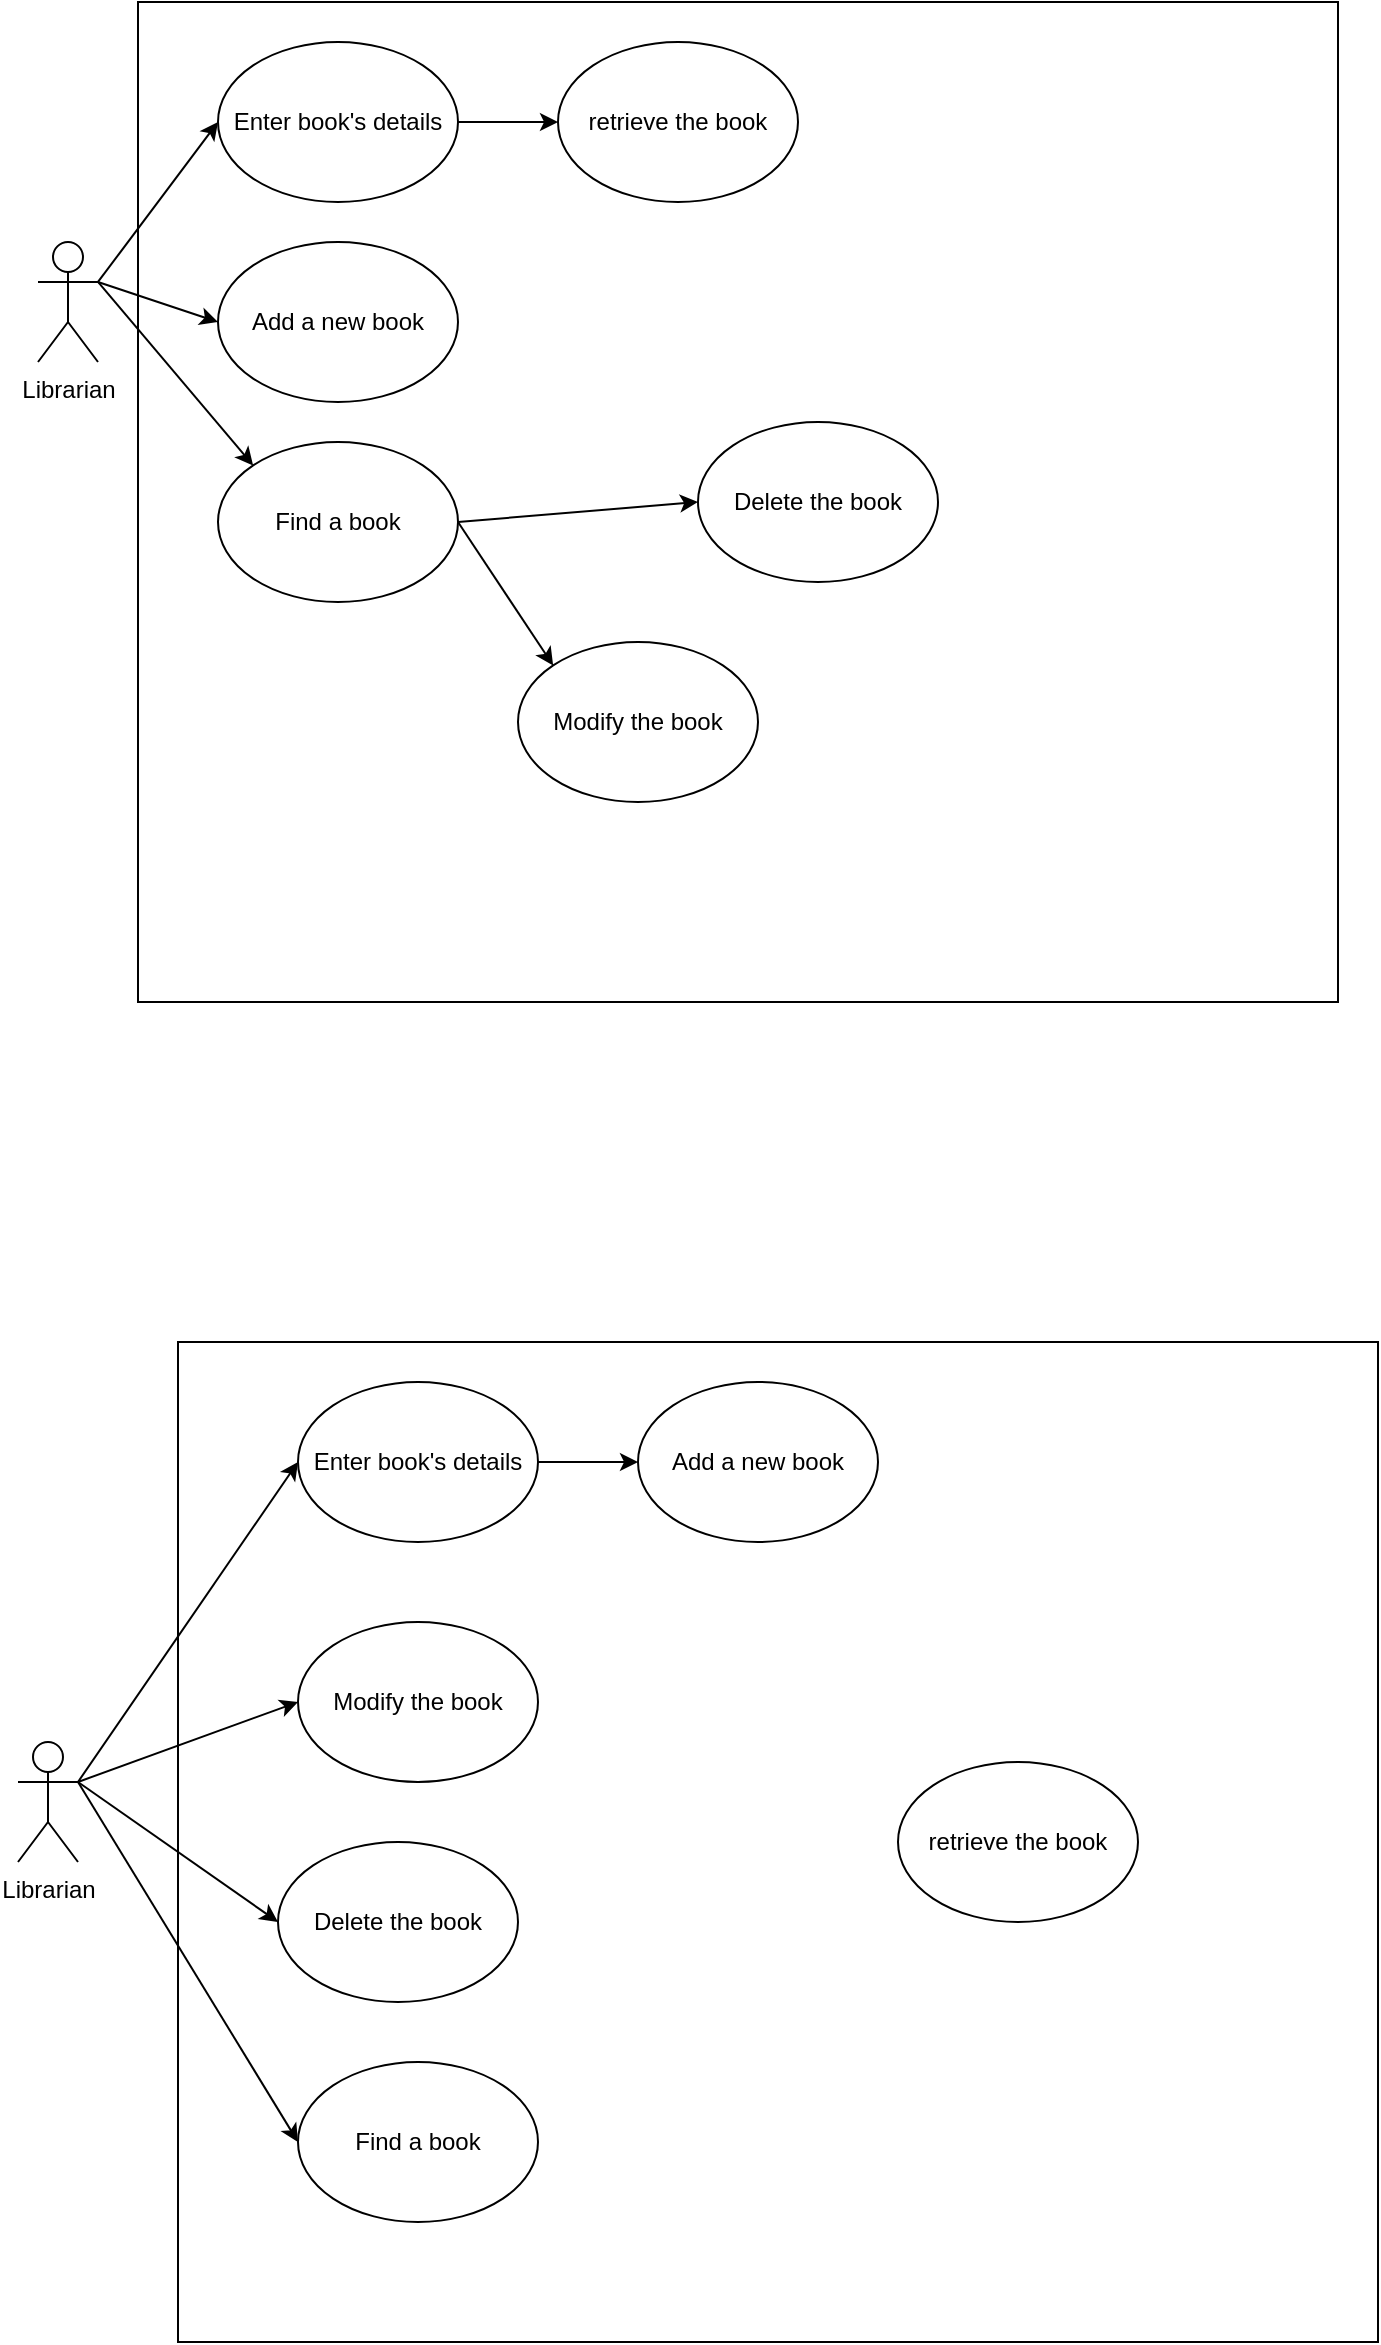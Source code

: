 <mxfile version="13.10.2" type="github">
  <diagram id="sl6RY_0ubPZve0owpfZB" name="Page-1">
    <mxGraphModel dx="1422" dy="794" grid="1" gridSize="10" guides="1" tooltips="1" connect="1" arrows="1" fold="1" page="1" pageScale="1" pageWidth="827" pageHeight="1169" math="0" shadow="0">
      <root>
        <mxCell id="0" />
        <mxCell id="1" parent="0" />
        <mxCell id="uGvDOwq-gGNf06Rj_p4c-1" value="Librarian" style="shape=umlActor;verticalLabelPosition=bottom;verticalAlign=top;html=1;outlineConnect=0;" vertex="1" parent="1">
          <mxGeometry x="80" y="140" width="30" height="60" as="geometry" />
        </mxCell>
        <mxCell id="uGvDOwq-gGNf06Rj_p4c-2" value="" style="rounded=0;whiteSpace=wrap;html=1;" vertex="1" parent="1">
          <mxGeometry x="130" y="20" width="600" height="500" as="geometry" />
        </mxCell>
        <mxCell id="uGvDOwq-gGNf06Rj_p4c-3" value="Enter book&#39;s details" style="ellipse;whiteSpace=wrap;html=1;" vertex="1" parent="1">
          <mxGeometry x="170" y="40" width="120" height="80" as="geometry" />
        </mxCell>
        <mxCell id="uGvDOwq-gGNf06Rj_p4c-4" value="retrieve the book" style="ellipse;whiteSpace=wrap;html=1;" vertex="1" parent="1">
          <mxGeometry x="340" y="40" width="120" height="80" as="geometry" />
        </mxCell>
        <mxCell id="uGvDOwq-gGNf06Rj_p4c-5" value="Add a new book" style="ellipse;whiteSpace=wrap;html=1;" vertex="1" parent="1">
          <mxGeometry x="170" y="140" width="120" height="80" as="geometry" />
        </mxCell>
        <mxCell id="uGvDOwq-gGNf06Rj_p4c-6" value="Find a book" style="ellipse;whiteSpace=wrap;html=1;" vertex="1" parent="1">
          <mxGeometry x="170" y="240" width="120" height="80" as="geometry" />
        </mxCell>
        <mxCell id="uGvDOwq-gGNf06Rj_p4c-7" value="Delete the book" style="ellipse;whiteSpace=wrap;html=1;" vertex="1" parent="1">
          <mxGeometry x="410" y="230" width="120" height="80" as="geometry" />
        </mxCell>
        <mxCell id="uGvDOwq-gGNf06Rj_p4c-8" value="Modify the book" style="ellipse;whiteSpace=wrap;html=1;" vertex="1" parent="1">
          <mxGeometry x="320" y="340" width="120" height="80" as="geometry" />
        </mxCell>
        <mxCell id="uGvDOwq-gGNf06Rj_p4c-9" value="" style="endArrow=classic;html=1;exitX=1;exitY=0.5;exitDx=0;exitDy=0;entryX=0;entryY=0.5;entryDx=0;entryDy=0;" edge="1" parent="1" source="uGvDOwq-gGNf06Rj_p4c-6" target="uGvDOwq-gGNf06Rj_p4c-7">
          <mxGeometry width="50" height="50" relative="1" as="geometry">
            <mxPoint x="390" y="430" as="sourcePoint" />
            <mxPoint x="440" y="380" as="targetPoint" />
          </mxGeometry>
        </mxCell>
        <mxCell id="uGvDOwq-gGNf06Rj_p4c-10" value="" style="endArrow=classic;html=1;exitX=1;exitY=0.5;exitDx=0;exitDy=0;entryX=0;entryY=0;entryDx=0;entryDy=0;" edge="1" parent="1" source="uGvDOwq-gGNf06Rj_p4c-6" target="uGvDOwq-gGNf06Rj_p4c-8">
          <mxGeometry width="50" height="50" relative="1" as="geometry">
            <mxPoint x="400" y="440" as="sourcePoint" />
            <mxPoint x="450" y="390" as="targetPoint" />
          </mxGeometry>
        </mxCell>
        <mxCell id="uGvDOwq-gGNf06Rj_p4c-11" value="" style="endArrow=classic;html=1;exitX=1;exitY=0.333;exitDx=0;exitDy=0;exitPerimeter=0;entryX=0;entryY=0.5;entryDx=0;entryDy=0;" edge="1" parent="1" source="uGvDOwq-gGNf06Rj_p4c-1" target="uGvDOwq-gGNf06Rj_p4c-3">
          <mxGeometry width="50" height="50" relative="1" as="geometry">
            <mxPoint x="330" y="190" as="sourcePoint" />
            <mxPoint x="380" y="140" as="targetPoint" />
          </mxGeometry>
        </mxCell>
        <mxCell id="uGvDOwq-gGNf06Rj_p4c-12" value="" style="endArrow=classic;html=1;exitX=1;exitY=0.333;exitDx=0;exitDy=0;exitPerimeter=0;entryX=0;entryY=0.5;entryDx=0;entryDy=0;" edge="1" parent="1" source="uGvDOwq-gGNf06Rj_p4c-1" target="uGvDOwq-gGNf06Rj_p4c-5">
          <mxGeometry width="50" height="50" relative="1" as="geometry">
            <mxPoint x="300" y="195" as="sourcePoint" />
            <mxPoint x="350" y="145" as="targetPoint" />
          </mxGeometry>
        </mxCell>
        <mxCell id="uGvDOwq-gGNf06Rj_p4c-13" value="" style="endArrow=classic;html=1;exitX=1;exitY=0.333;exitDx=0;exitDy=0;exitPerimeter=0;entryX=0;entryY=0;entryDx=0;entryDy=0;" edge="1" parent="1" source="uGvDOwq-gGNf06Rj_p4c-1" target="uGvDOwq-gGNf06Rj_p4c-6">
          <mxGeometry width="50" height="50" relative="1" as="geometry">
            <mxPoint x="390" y="430" as="sourcePoint" />
            <mxPoint x="440" y="380" as="targetPoint" />
          </mxGeometry>
        </mxCell>
        <mxCell id="uGvDOwq-gGNf06Rj_p4c-14" value="" style="endArrow=classic;html=1;exitX=1;exitY=0.5;exitDx=0;exitDy=0;entryX=0;entryY=0.5;entryDx=0;entryDy=0;" edge="1" parent="1" source="uGvDOwq-gGNf06Rj_p4c-3" target="uGvDOwq-gGNf06Rj_p4c-4">
          <mxGeometry width="50" height="50" relative="1" as="geometry">
            <mxPoint x="320" y="130" as="sourcePoint" />
            <mxPoint x="380" y="150" as="targetPoint" />
          </mxGeometry>
        </mxCell>
        <mxCell id="uGvDOwq-gGNf06Rj_p4c-15" value="Librarian" style="shape=umlActor;verticalLabelPosition=bottom;verticalAlign=top;html=1;outlineConnect=0;" vertex="1" parent="1">
          <mxGeometry x="70" y="890" width="30" height="60" as="geometry" />
        </mxCell>
        <mxCell id="uGvDOwq-gGNf06Rj_p4c-26" value="" style="rounded=0;whiteSpace=wrap;html=1;" vertex="1" parent="1">
          <mxGeometry x="150" y="690" width="600" height="500" as="geometry" />
        </mxCell>
        <mxCell id="uGvDOwq-gGNf06Rj_p4c-27" value="Enter book&#39;s details" style="ellipse;whiteSpace=wrap;html=1;" vertex="1" parent="1">
          <mxGeometry x="210" y="710" width="120" height="80" as="geometry" />
        </mxCell>
        <mxCell id="uGvDOwq-gGNf06Rj_p4c-28" value="retrieve the book" style="ellipse;whiteSpace=wrap;html=1;" vertex="1" parent="1">
          <mxGeometry x="510" y="900" width="120" height="80" as="geometry" />
        </mxCell>
        <mxCell id="uGvDOwq-gGNf06Rj_p4c-29" value="Add a new book" style="ellipse;whiteSpace=wrap;html=1;" vertex="1" parent="1">
          <mxGeometry x="380" y="710" width="120" height="80" as="geometry" />
        </mxCell>
        <mxCell id="uGvDOwq-gGNf06Rj_p4c-30" value="Find a book" style="ellipse;whiteSpace=wrap;html=1;" vertex="1" parent="1">
          <mxGeometry x="210" y="1050" width="120" height="80" as="geometry" />
        </mxCell>
        <mxCell id="uGvDOwq-gGNf06Rj_p4c-31" value="Delete the book" style="ellipse;whiteSpace=wrap;html=1;" vertex="1" parent="1">
          <mxGeometry x="200" y="940" width="120" height="80" as="geometry" />
        </mxCell>
        <mxCell id="uGvDOwq-gGNf06Rj_p4c-32" value="Modify the book" style="ellipse;whiteSpace=wrap;html=1;" vertex="1" parent="1">
          <mxGeometry x="210" y="830" width="120" height="80" as="geometry" />
        </mxCell>
        <mxCell id="uGvDOwq-gGNf06Rj_p4c-33" value="" style="endArrow=classic;html=1;exitX=1;exitY=0.333;exitDx=0;exitDy=0;entryX=0;entryY=0.5;entryDx=0;entryDy=0;exitPerimeter=0;" edge="1" parent="1" source="uGvDOwq-gGNf06Rj_p4c-15" target="uGvDOwq-gGNf06Rj_p4c-31">
          <mxGeometry width="50" height="50" relative="1" as="geometry">
            <mxPoint x="400" y="1100" as="sourcePoint" />
            <mxPoint x="450" y="1050" as="targetPoint" />
          </mxGeometry>
        </mxCell>
        <mxCell id="uGvDOwq-gGNf06Rj_p4c-34" value="" style="endArrow=classic;html=1;entryX=0;entryY=0.5;entryDx=0;entryDy=0;exitX=1;exitY=0.333;exitDx=0;exitDy=0;exitPerimeter=0;" edge="1" parent="1" source="uGvDOwq-gGNf06Rj_p4c-15" target="uGvDOwq-gGNf06Rj_p4c-32">
          <mxGeometry width="50" height="50" relative="1" as="geometry">
            <mxPoint x="410" y="1110" as="sourcePoint" />
            <mxPoint x="460" y="1060" as="targetPoint" />
          </mxGeometry>
        </mxCell>
        <mxCell id="uGvDOwq-gGNf06Rj_p4c-36" value="" style="endArrow=classic;html=1;entryX=0;entryY=0.5;entryDx=0;entryDy=0;" edge="1" parent="1" target="uGvDOwq-gGNf06Rj_p4c-27">
          <mxGeometry width="50" height="50" relative="1" as="geometry">
            <mxPoint x="100" y="910" as="sourcePoint" />
            <mxPoint x="300" y="830" as="targetPoint" />
          </mxGeometry>
        </mxCell>
        <mxCell id="uGvDOwq-gGNf06Rj_p4c-37" value="" style="endArrow=classic;html=1;exitX=1;exitY=0.5;exitDx=0;exitDy=0;entryX=0;entryY=0.5;entryDx=0;entryDy=0;" edge="1" parent="1" source="uGvDOwq-gGNf06Rj_p4c-27" target="uGvDOwq-gGNf06Rj_p4c-29">
          <mxGeometry width="50" height="50" relative="1" as="geometry">
            <mxPoint x="260" y="830" as="sourcePoint" />
            <mxPoint x="380" y="820" as="targetPoint" />
          </mxGeometry>
        </mxCell>
        <mxCell id="uGvDOwq-gGNf06Rj_p4c-38" value="" style="endArrow=classic;html=1;exitX=1;exitY=0.333;exitDx=0;exitDy=0;entryX=0;entryY=0.5;entryDx=0;entryDy=0;exitPerimeter=0;" edge="1" parent="1" source="uGvDOwq-gGNf06Rj_p4c-15" target="uGvDOwq-gGNf06Rj_p4c-30">
          <mxGeometry width="50" height="50" relative="1" as="geometry">
            <mxPoint x="70" y="970" as="sourcePoint" />
            <mxPoint x="170" y="1040" as="targetPoint" />
          </mxGeometry>
        </mxCell>
      </root>
    </mxGraphModel>
  </diagram>
</mxfile>
